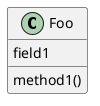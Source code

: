 {
  "sha1": "8mfp20xhvm412jolb26eijz739neeh8",
  "insertion": {
    "when": "2024-05-30T20:48:21.458Z",
    "user": "plantuml@gmail.com"
  }
}
@startuml
class Foo {
  field1
  method1()
}
@enduml
